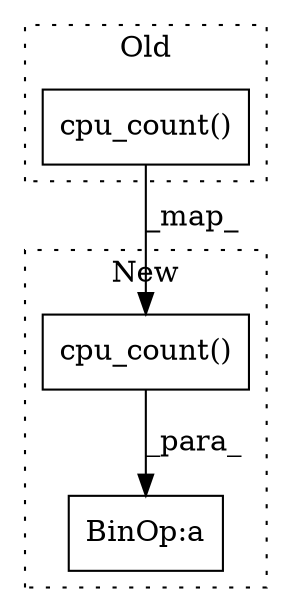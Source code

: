 digraph G {
subgraph cluster0 {
1 [label="cpu_count()" a="75" s="856" l="14" shape="box"];
label = "Old";
style="dotted";
}
subgraph cluster1 {
2 [label="cpu_count()" a="75" s="856" l="14" shape="box"];
3 [label="BinOp:a" a="82" s="870" l="3" shape="box"];
label = "New";
style="dotted";
}
1 -> 2 [label="_map_"];
2 -> 3 [label="_para_"];
}